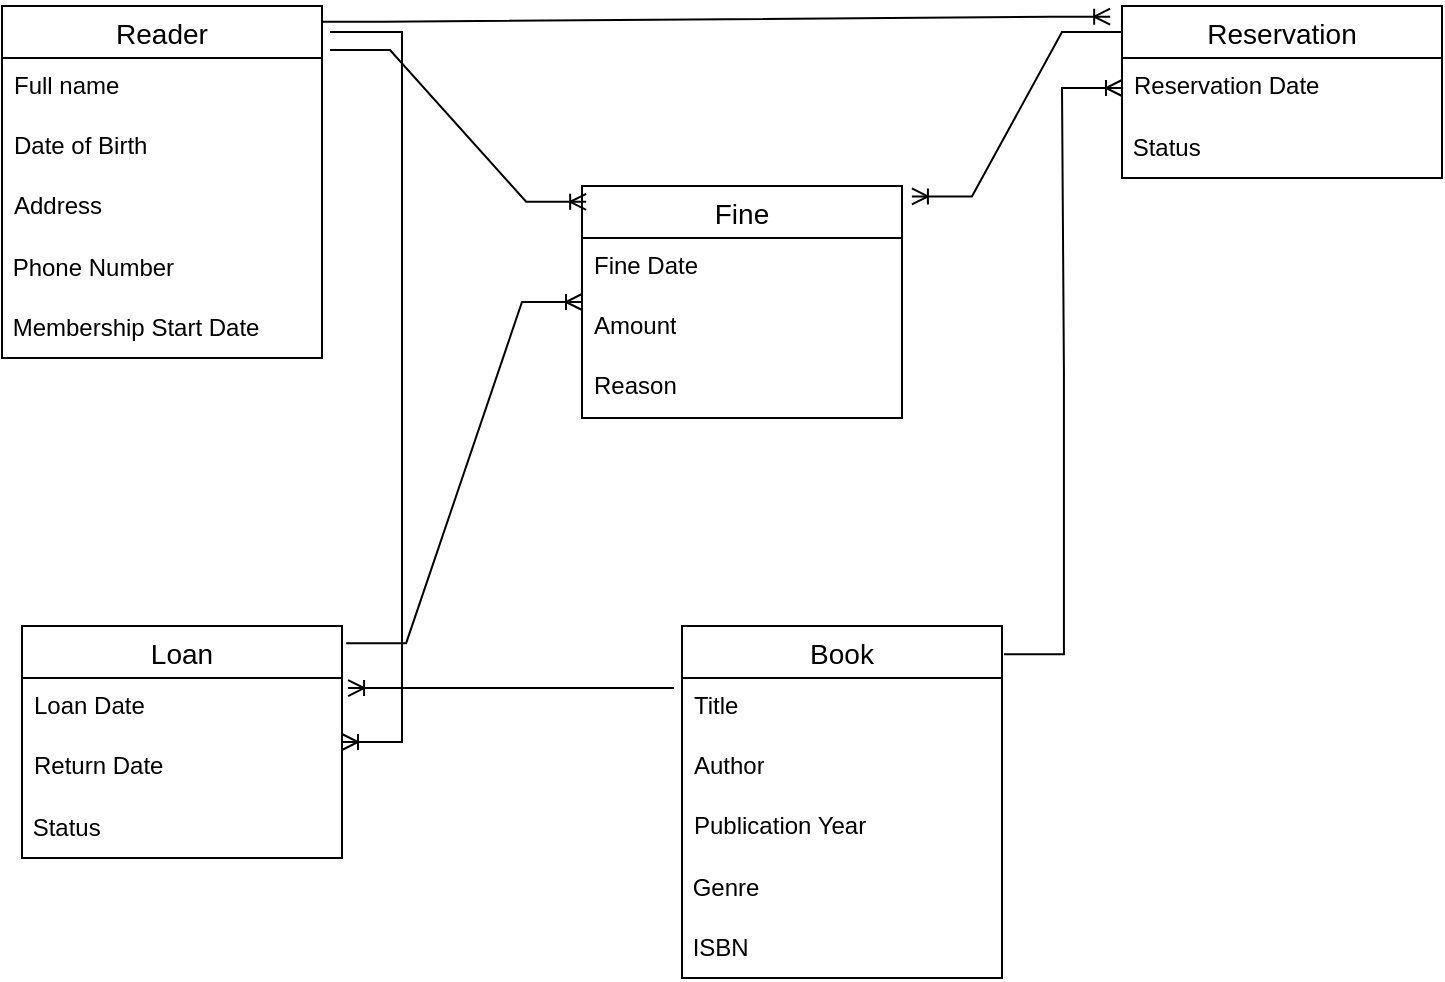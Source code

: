 <mxfile version="24.4.4" type="device">
  <diagram name="Страница — 1" id="DrIJm-adbrZF-dhxIvOP">
    <mxGraphModel dx="954" dy="544" grid="1" gridSize="10" guides="1" tooltips="1" connect="1" arrows="1" fold="1" page="1" pageScale="1" pageWidth="827" pageHeight="1169" math="0" shadow="0">
      <root>
        <mxCell id="0" />
        <mxCell id="1" parent="0" />
        <mxCell id="BQWaWHIg8odLxRkV1i3W-1" value="Reader" style="swimlane;fontStyle=0;childLayout=stackLayout;horizontal=1;startSize=26;horizontalStack=0;resizeParent=1;resizeParentMax=0;resizeLast=0;collapsible=1;marginBottom=0;align=center;fontSize=14;" vertex="1" parent="1">
          <mxGeometry x="10" y="30" width="160" height="176" as="geometry" />
        </mxCell>
        <mxCell id="BQWaWHIg8odLxRkV1i3W-2" value="Full name" style="text;strokeColor=none;fillColor=none;spacingLeft=4;spacingRight=4;overflow=hidden;rotatable=0;points=[[0,0.5],[1,0.5]];portConstraint=eastwest;fontSize=12;whiteSpace=wrap;html=1;" vertex="1" parent="BQWaWHIg8odLxRkV1i3W-1">
          <mxGeometry y="26" width="160" height="30" as="geometry" />
        </mxCell>
        <mxCell id="BQWaWHIg8odLxRkV1i3W-3" value="Date of Birth" style="text;strokeColor=none;fillColor=none;spacingLeft=4;spacingRight=4;overflow=hidden;rotatable=0;points=[[0,0.5],[1,0.5]];portConstraint=eastwest;fontSize=12;whiteSpace=wrap;html=1;" vertex="1" parent="BQWaWHIg8odLxRkV1i3W-1">
          <mxGeometry y="56" width="160" height="30" as="geometry" />
        </mxCell>
        <mxCell id="BQWaWHIg8odLxRkV1i3W-4" value="Address" style="text;strokeColor=none;fillColor=none;spacingLeft=4;spacingRight=4;overflow=hidden;rotatable=0;points=[[0,0.5],[1,0.5]];portConstraint=eastwest;fontSize=12;whiteSpace=wrap;html=1;" vertex="1" parent="BQWaWHIg8odLxRkV1i3W-1">
          <mxGeometry y="86" width="160" height="30" as="geometry" />
        </mxCell>
        <mxCell id="BQWaWHIg8odLxRkV1i3W-5" value="&amp;nbsp;Phone Number" style="text;html=1;align=left;verticalAlign=middle;resizable=0;points=[];autosize=1;strokeColor=none;fillColor=none;" vertex="1" parent="BQWaWHIg8odLxRkV1i3W-1">
          <mxGeometry y="116" width="160" height="30" as="geometry" />
        </mxCell>
        <mxCell id="BQWaWHIg8odLxRkV1i3W-6" value="&amp;nbsp;Membership Start Date" style="text;html=1;align=left;verticalAlign=middle;resizable=0;points=[];autosize=1;strokeColor=none;fillColor=none;" vertex="1" parent="BQWaWHIg8odLxRkV1i3W-1">
          <mxGeometry y="146" width="160" height="30" as="geometry" />
        </mxCell>
        <mxCell id="BQWaWHIg8odLxRkV1i3W-8" value="Book" style="swimlane;fontStyle=0;childLayout=stackLayout;horizontal=1;startSize=26;horizontalStack=0;resizeParent=1;resizeParentMax=0;resizeLast=0;collapsible=1;marginBottom=0;align=center;fontSize=14;" vertex="1" parent="1">
          <mxGeometry x="350" y="340" width="160" height="176" as="geometry" />
        </mxCell>
        <mxCell id="BQWaWHIg8odLxRkV1i3W-9" value="Title" style="text;strokeColor=none;fillColor=none;spacingLeft=4;spacingRight=4;overflow=hidden;rotatable=0;points=[[0,0.5],[1,0.5]];portConstraint=eastwest;fontSize=12;whiteSpace=wrap;html=1;" vertex="1" parent="BQWaWHIg8odLxRkV1i3W-8">
          <mxGeometry y="26" width="160" height="30" as="geometry" />
        </mxCell>
        <mxCell id="BQWaWHIg8odLxRkV1i3W-10" value="Author" style="text;strokeColor=none;fillColor=none;spacingLeft=4;spacingRight=4;overflow=hidden;rotatable=0;points=[[0,0.5],[1,0.5]];portConstraint=eastwest;fontSize=12;whiteSpace=wrap;html=1;" vertex="1" parent="BQWaWHIg8odLxRkV1i3W-8">
          <mxGeometry y="56" width="160" height="30" as="geometry" />
        </mxCell>
        <mxCell id="BQWaWHIg8odLxRkV1i3W-11" value="Publication Year" style="text;strokeColor=none;fillColor=none;spacingLeft=4;spacingRight=4;overflow=hidden;rotatable=0;points=[[0,0.5],[1,0.5]];portConstraint=eastwest;fontSize=12;whiteSpace=wrap;html=1;" vertex="1" parent="BQWaWHIg8odLxRkV1i3W-8">
          <mxGeometry y="86" width="160" height="30" as="geometry" />
        </mxCell>
        <mxCell id="BQWaWHIg8odLxRkV1i3W-12" value="&amp;nbsp;Genre" style="text;html=1;align=left;verticalAlign=middle;resizable=0;points=[];autosize=1;strokeColor=none;fillColor=none;" vertex="1" parent="BQWaWHIg8odLxRkV1i3W-8">
          <mxGeometry y="116" width="160" height="30" as="geometry" />
        </mxCell>
        <mxCell id="BQWaWHIg8odLxRkV1i3W-13" value="&amp;nbsp;ISBN" style="text;html=1;align=left;verticalAlign=middle;resizable=0;points=[];autosize=1;strokeColor=none;fillColor=none;" vertex="1" parent="BQWaWHIg8odLxRkV1i3W-8">
          <mxGeometry y="146" width="160" height="30" as="geometry" />
        </mxCell>
        <mxCell id="BQWaWHIg8odLxRkV1i3W-14" value="Loan" style="swimlane;fontStyle=0;childLayout=stackLayout;horizontal=1;startSize=26;horizontalStack=0;resizeParent=1;resizeParentMax=0;resizeLast=0;collapsible=1;marginBottom=0;align=center;fontSize=14;" vertex="1" parent="1">
          <mxGeometry x="20" y="340" width="160" height="116" as="geometry" />
        </mxCell>
        <mxCell id="BQWaWHIg8odLxRkV1i3W-15" value="Loan Date" style="text;strokeColor=none;fillColor=none;spacingLeft=4;spacingRight=4;overflow=hidden;rotatable=0;points=[[0,0.5],[1,0.5]];portConstraint=eastwest;fontSize=12;whiteSpace=wrap;html=1;" vertex="1" parent="BQWaWHIg8odLxRkV1i3W-14">
          <mxGeometry y="26" width="160" height="30" as="geometry" />
        </mxCell>
        <mxCell id="BQWaWHIg8odLxRkV1i3W-16" value="Return Date" style="text;strokeColor=none;fillColor=none;spacingLeft=4;spacingRight=4;overflow=hidden;rotatable=0;points=[[0,0.5],[1,0.5]];portConstraint=eastwest;fontSize=12;whiteSpace=wrap;html=1;" vertex="1" parent="BQWaWHIg8odLxRkV1i3W-14">
          <mxGeometry y="56" width="160" height="30" as="geometry" />
        </mxCell>
        <mxCell id="BQWaWHIg8odLxRkV1i3W-19" value="&amp;nbsp;Status" style="text;html=1;align=left;verticalAlign=middle;resizable=0;points=[];autosize=1;strokeColor=none;fillColor=none;" vertex="1" parent="BQWaWHIg8odLxRkV1i3W-14">
          <mxGeometry y="86" width="160" height="30" as="geometry" />
        </mxCell>
        <mxCell id="BQWaWHIg8odLxRkV1i3W-20" value="Fine" style="swimlane;fontStyle=0;childLayout=stackLayout;horizontal=1;startSize=26;horizontalStack=0;resizeParent=1;resizeParentMax=0;resizeLast=0;collapsible=1;marginBottom=0;align=center;fontSize=14;" vertex="1" parent="1">
          <mxGeometry x="300" y="120" width="160" height="116" as="geometry" />
        </mxCell>
        <mxCell id="BQWaWHIg8odLxRkV1i3W-21" value="Fine Date" style="text;strokeColor=none;fillColor=none;spacingLeft=4;spacingRight=4;overflow=hidden;rotatable=0;points=[[0,0.5],[1,0.5]];portConstraint=eastwest;fontSize=12;whiteSpace=wrap;html=1;" vertex="1" parent="BQWaWHIg8odLxRkV1i3W-20">
          <mxGeometry y="26" width="160" height="30" as="geometry" />
        </mxCell>
        <mxCell id="BQWaWHIg8odLxRkV1i3W-22" value="Amount" style="text;strokeColor=none;fillColor=none;spacingLeft=4;spacingRight=4;overflow=hidden;rotatable=0;points=[[0,0.5],[1,0.5]];portConstraint=eastwest;fontSize=12;whiteSpace=wrap;html=1;" vertex="1" parent="BQWaWHIg8odLxRkV1i3W-20">
          <mxGeometry y="56" width="160" height="30" as="geometry" />
        </mxCell>
        <mxCell id="BQWaWHIg8odLxRkV1i3W-23" value="Reason" style="text;strokeColor=none;fillColor=none;spacingLeft=4;spacingRight=4;overflow=hidden;rotatable=0;points=[[0,0.5],[1,0.5]];portConstraint=eastwest;fontSize=12;whiteSpace=wrap;html=1;" vertex="1" parent="BQWaWHIg8odLxRkV1i3W-20">
          <mxGeometry y="86" width="160" height="30" as="geometry" />
        </mxCell>
        <mxCell id="BQWaWHIg8odLxRkV1i3W-26" value="Reservation" style="swimlane;fontStyle=0;childLayout=stackLayout;horizontal=1;startSize=26;horizontalStack=0;resizeParent=1;resizeParentMax=0;resizeLast=0;collapsible=1;marginBottom=0;align=center;fontSize=14;" vertex="1" parent="1">
          <mxGeometry x="570" y="30" width="160" height="86" as="geometry" />
        </mxCell>
        <mxCell id="BQWaWHIg8odLxRkV1i3W-27" value="Reservation Date" style="text;strokeColor=none;fillColor=none;spacingLeft=4;spacingRight=4;overflow=hidden;rotatable=0;points=[[0,0.5],[1,0.5]];portConstraint=eastwest;fontSize=12;whiteSpace=wrap;html=1;" vertex="1" parent="BQWaWHIg8odLxRkV1i3W-26">
          <mxGeometry y="26" width="160" height="30" as="geometry" />
        </mxCell>
        <mxCell id="BQWaWHIg8odLxRkV1i3W-30" value="&amp;nbsp;Status" style="text;html=1;align=left;verticalAlign=middle;resizable=0;points=[];autosize=1;strokeColor=none;fillColor=none;" vertex="1" parent="BQWaWHIg8odLxRkV1i3W-26">
          <mxGeometry y="56" width="160" height="30" as="geometry" />
        </mxCell>
        <mxCell id="BQWaWHIg8odLxRkV1i3W-32" value="" style="edgeStyle=entityRelationEdgeStyle;fontSize=12;html=1;endArrow=ERoneToMany;rounded=0;exitX=1.025;exitY=0.074;exitDx=0;exitDy=0;exitPerimeter=0;" edge="1" parent="1" source="BQWaWHIg8odLxRkV1i3W-1" target="BQWaWHIg8odLxRkV1i3W-14">
          <mxGeometry width="100" height="100" relative="1" as="geometry">
            <mxPoint x="240" y="340" as="sourcePoint" />
            <mxPoint x="350" y="310" as="targetPoint" />
            <Array as="points">
              <mxPoint x="260" y="220" />
              <mxPoint x="130" y="320" />
            </Array>
          </mxGeometry>
        </mxCell>
        <mxCell id="BQWaWHIg8odLxRkV1i3W-33" value="" style="edgeStyle=entityRelationEdgeStyle;fontSize=12;html=1;endArrow=ERoneToMany;rounded=0;exitX=-0.025;exitY=0.167;exitDx=0;exitDy=0;exitPerimeter=0;entryX=1.019;entryY=0.167;entryDx=0;entryDy=0;entryPerimeter=0;" edge="1" parent="1" source="BQWaWHIg8odLxRkV1i3W-9" target="BQWaWHIg8odLxRkV1i3W-15">
          <mxGeometry width="100" height="100" relative="1" as="geometry">
            <mxPoint x="240" y="340" as="sourcePoint" />
            <mxPoint x="340" y="240" as="targetPoint" />
          </mxGeometry>
        </mxCell>
        <mxCell id="BQWaWHIg8odLxRkV1i3W-34" value="" style="edgeStyle=entityRelationEdgeStyle;fontSize=12;html=1;endArrow=ERoneToMany;rounded=0;exitX=1;exitY=0.045;exitDx=0;exitDy=0;entryX=-0.037;entryY=0.062;entryDx=0;entryDy=0;entryPerimeter=0;exitPerimeter=0;" edge="1" parent="1" source="BQWaWHIg8odLxRkV1i3W-1" target="BQWaWHIg8odLxRkV1i3W-26">
          <mxGeometry width="100" height="100" relative="1" as="geometry">
            <mxPoint x="240" y="340" as="sourcePoint" />
            <mxPoint x="60" y="390" as="targetPoint" />
          </mxGeometry>
        </mxCell>
        <mxCell id="BQWaWHIg8odLxRkV1i3W-35" value="" style="edgeStyle=entityRelationEdgeStyle;fontSize=12;html=1;endArrow=ERoneToMany;rounded=0;exitX=1.006;exitY=0.08;exitDx=0;exitDy=0;exitPerimeter=0;entryX=0;entryY=0.5;entryDx=0;entryDy=0;" edge="1" parent="1" source="BQWaWHIg8odLxRkV1i3W-8" target="BQWaWHIg8odLxRkV1i3W-27">
          <mxGeometry width="100" height="100" relative="1" as="geometry">
            <mxPoint x="240" y="340" as="sourcePoint" />
            <mxPoint x="340" y="240" as="targetPoint" />
          </mxGeometry>
        </mxCell>
        <mxCell id="BQWaWHIg8odLxRkV1i3W-36" value="" style="edgeStyle=entityRelationEdgeStyle;fontSize=12;html=1;endArrow=ERoneToMany;rounded=0;exitX=1.025;exitY=0.125;exitDx=0;exitDy=0;exitPerimeter=0;entryX=0.013;entryY=0.068;entryDx=0;entryDy=0;entryPerimeter=0;" edge="1" parent="1" source="BQWaWHIg8odLxRkV1i3W-1" target="BQWaWHIg8odLxRkV1i3W-20">
          <mxGeometry width="100" height="100" relative="1" as="geometry">
            <mxPoint x="240" y="320" as="sourcePoint" />
            <mxPoint x="250" y="300" as="targetPoint" />
          </mxGeometry>
        </mxCell>
        <mxCell id="BQWaWHIg8odLxRkV1i3W-37" value="" style="edgeStyle=entityRelationEdgeStyle;fontSize=12;html=1;endArrow=ERoneToMany;rounded=0;exitX=0;exitY=0.151;exitDx=0;exitDy=0;exitPerimeter=0;entryX=1.031;entryY=0.045;entryDx=0;entryDy=0;entryPerimeter=0;" edge="1" parent="1" source="BQWaWHIg8odLxRkV1i3W-26" target="BQWaWHIg8odLxRkV1i3W-20">
          <mxGeometry width="100" height="100" relative="1" as="geometry">
            <mxPoint x="240" y="320" as="sourcePoint" />
            <mxPoint x="340" y="220" as="targetPoint" />
          </mxGeometry>
        </mxCell>
        <mxCell id="BQWaWHIg8odLxRkV1i3W-38" value="" style="edgeStyle=entityRelationEdgeStyle;fontSize=12;html=1;endArrow=ERoneToMany;rounded=0;exitX=1.013;exitY=0.074;exitDx=0;exitDy=0;exitPerimeter=0;" edge="1" parent="1" source="BQWaWHIg8odLxRkV1i3W-14" target="BQWaWHIg8odLxRkV1i3W-20">
          <mxGeometry width="100" height="100" relative="1" as="geometry">
            <mxPoint x="240" y="320" as="sourcePoint" />
            <mxPoint x="300" y="161" as="targetPoint" />
          </mxGeometry>
        </mxCell>
      </root>
    </mxGraphModel>
  </diagram>
</mxfile>

